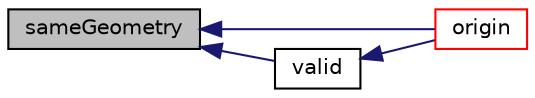 digraph "sameGeometry"
{
  bgcolor="transparent";
  edge [fontname="Helvetica",fontsize="10",labelfontname="Helvetica",labelfontsize="10"];
  node [fontname="Helvetica",fontsize="10",shape=record];
  rankdir="LR";
  Node238 [label="sameGeometry",height=0.2,width=0.4,color="black", fillcolor="grey75", style="filled", fontcolor="black"];
  Node238 -> Node239 [dir="back",color="midnightblue",fontsize="10",style="solid",fontname="Helvetica"];
  Node239 [label="origin",height=0.2,width=0.4,color="red",URL="$a23341.html#ad74f43780573979c852ffbe393b10458",tooltip="Return origin. "];
  Node238 -> Node243 [dir="back",color="midnightblue",fontsize="10",style="solid",fontname="Helvetica"];
  Node243 [label="valid",height=0.2,width=0.4,color="black",URL="$a23341.html#aa4ad85c1548bba1f67ef9566c82f7baa",tooltip="Check whether origin has been changed at all or. "];
  Node243 -> Node239 [dir="back",color="midnightblue",fontsize="10",style="solid",fontname="Helvetica"];
}
